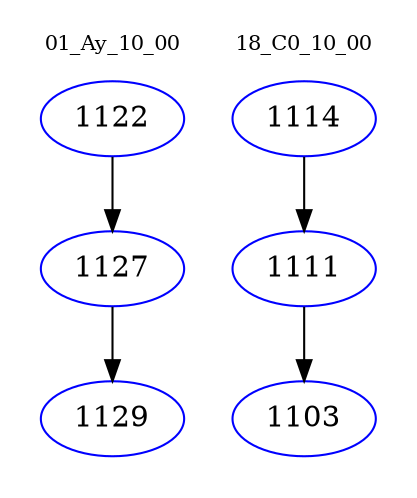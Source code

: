 digraph{
subgraph cluster_0 {
color = white
label = "01_Ay_10_00";
fontsize=10;
T0_1122 [label="1122", color="blue"]
T0_1122 -> T0_1127 [color="black"]
T0_1127 [label="1127", color="blue"]
T0_1127 -> T0_1129 [color="black"]
T0_1129 [label="1129", color="blue"]
}
subgraph cluster_1 {
color = white
label = "18_C0_10_00";
fontsize=10;
T1_1114 [label="1114", color="blue"]
T1_1114 -> T1_1111 [color="black"]
T1_1111 [label="1111", color="blue"]
T1_1111 -> T1_1103 [color="black"]
T1_1103 [label="1103", color="blue"]
}
}
